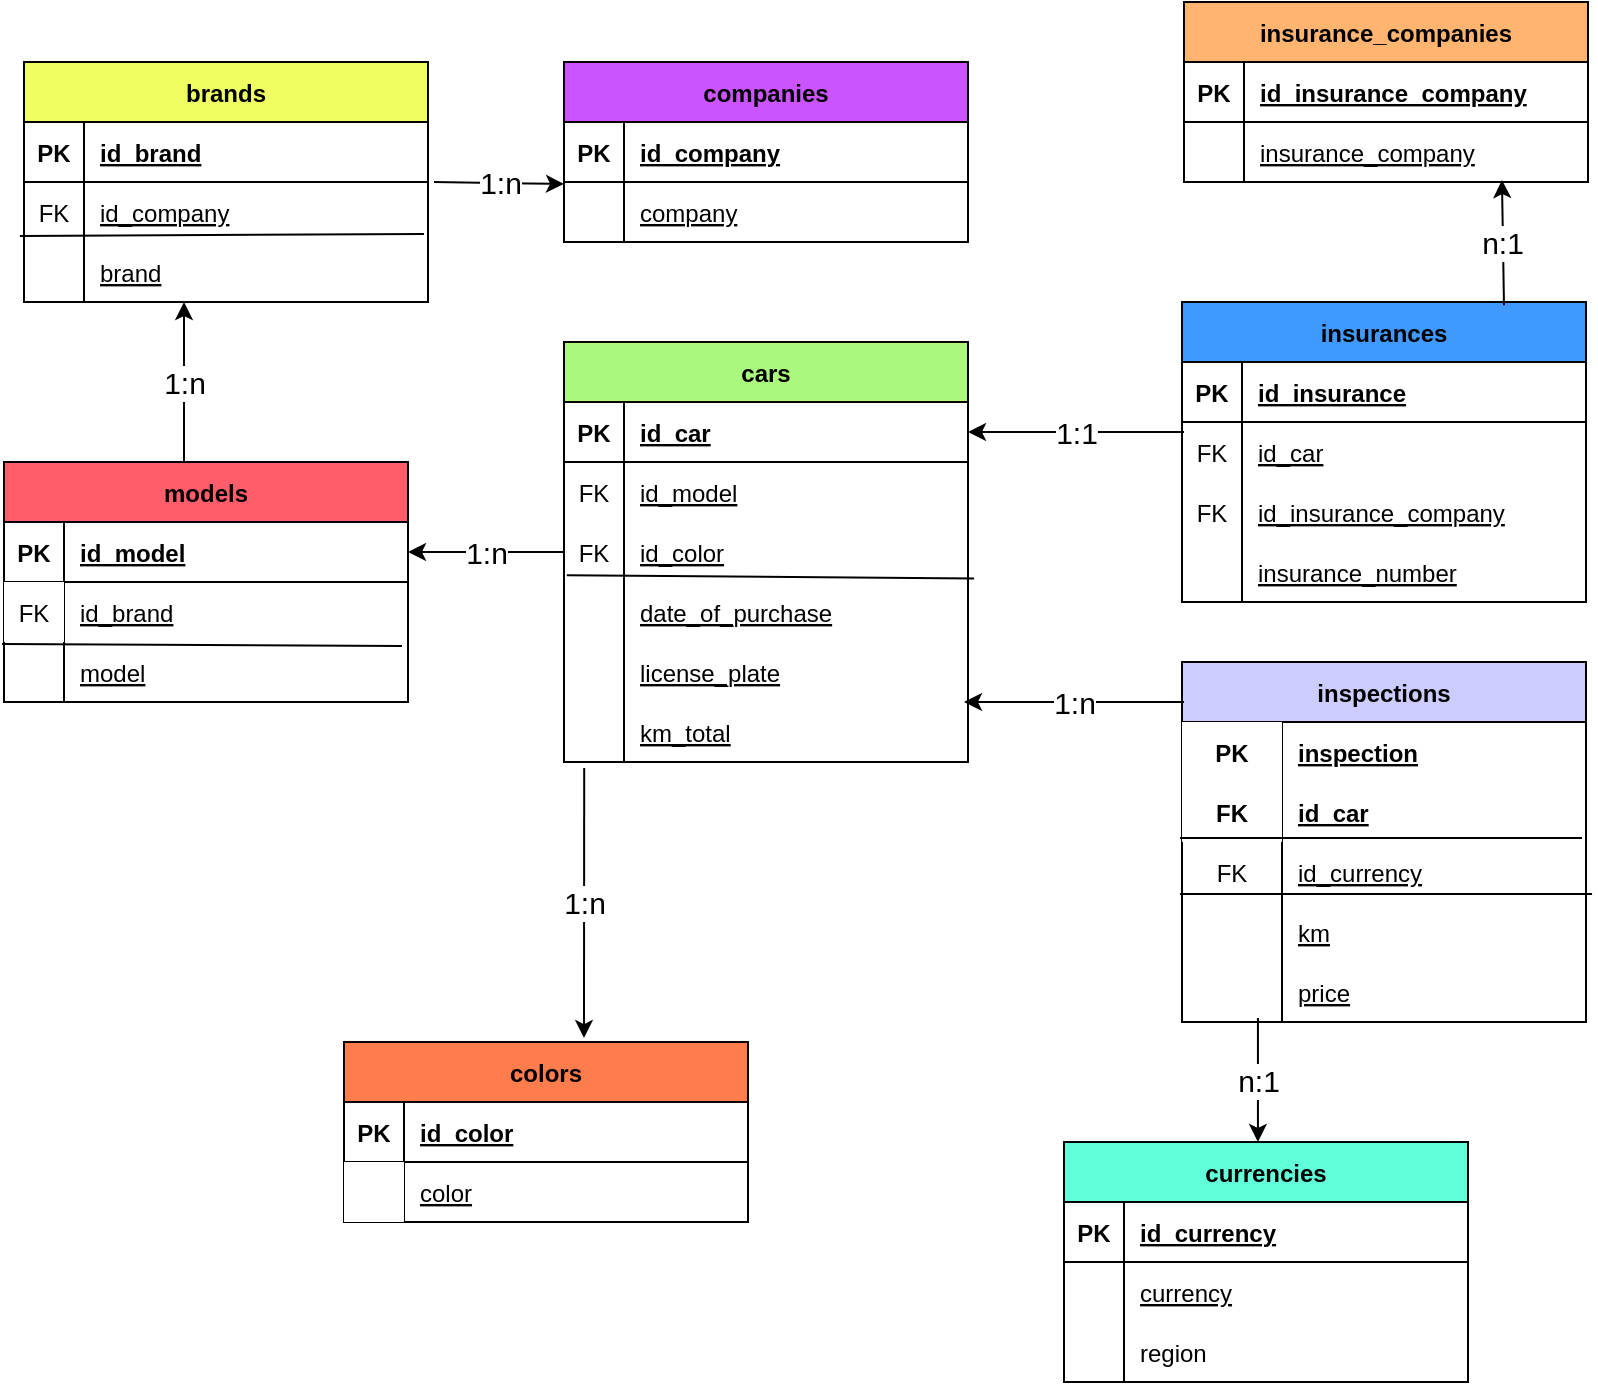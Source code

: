 <mxfile version="20.2.3" type="device"><diagram id="R2lEEEUBdFMjLlhIrx00" name="entidadees"><mxGraphModel dx="2128" dy="641" grid="1" gridSize="10" guides="1" tooltips="1" connect="1" arrows="1" fold="1" page="1" pageScale="1" pageWidth="850" pageHeight="1100" math="0" shadow="0" extFonts="Permanent Marker^https://fonts.googleapis.com/css?family=Permanent+Marker"><root><mxCell id="0"/><mxCell id="1" parent="0"/><mxCell id="FdI7xDD523VbRDe7O0Oz-1" value="cars" style="shape=table;startSize=30;container=1;collapsible=1;childLayout=tableLayout;fixedRows=1;rowLines=0;fontStyle=1;align=center;resizeLast=1;fillColor=#ABF87E;strokeColor=#000000;aspect=fixed;movable=1;resizable=1;rotatable=1;deletable=1;editable=1;connectable=1;" vertex="1" parent="1"><mxGeometry x="-530" y="220" width="202" height="210" as="geometry"/></mxCell><mxCell id="FdI7xDD523VbRDe7O0Oz-2" value="" style="shape=partialRectangle;collapsible=0;dropTarget=0;pointerEvents=0;fillColor=none;points=[[0,0.5],[1,0.5]];portConstraint=eastwest;top=0;left=0;right=0;bottom=1;" vertex="1" parent="FdI7xDD523VbRDe7O0Oz-1"><mxGeometry y="30" width="202" height="30" as="geometry"/></mxCell><mxCell id="FdI7xDD523VbRDe7O0Oz-3" value="PK" style="shape=partialRectangle;overflow=hidden;connectable=0;fillColor=none;top=0;left=0;bottom=0;right=0;fontStyle=1;" vertex="1" parent="FdI7xDD523VbRDe7O0Oz-2"><mxGeometry width="30" height="30" as="geometry"><mxRectangle width="30" height="30" as="alternateBounds"/></mxGeometry></mxCell><mxCell id="FdI7xDD523VbRDe7O0Oz-4" value="id_car" style="shape=partialRectangle;overflow=hidden;connectable=0;fillColor=none;top=0;left=0;bottom=0;right=0;align=left;spacingLeft=6;fontStyle=5;" vertex="1" parent="FdI7xDD523VbRDe7O0Oz-2"><mxGeometry x="30" width="172" height="30" as="geometry"><mxRectangle width="172" height="30" as="alternateBounds"/></mxGeometry></mxCell><mxCell id="FdI7xDD523VbRDe7O0Oz-5" value="" style="shape=partialRectangle;collapsible=0;dropTarget=0;pointerEvents=0;fillColor=none;points=[[0,0.5],[1,0.5]];portConstraint=eastwest;top=0;left=0;right=0;bottom=0;" vertex="1" parent="FdI7xDD523VbRDe7O0Oz-1"><mxGeometry y="60" width="202" height="30" as="geometry"/></mxCell><mxCell id="FdI7xDD523VbRDe7O0Oz-6" value="FK" style="shape=partialRectangle;overflow=hidden;connectable=0;fillColor=none;top=0;left=0;bottom=0;right=0;" vertex="1" parent="FdI7xDD523VbRDe7O0Oz-5"><mxGeometry width="30" height="30" as="geometry"><mxRectangle width="30" height="30" as="alternateBounds"/></mxGeometry></mxCell><mxCell id="FdI7xDD523VbRDe7O0Oz-7" value="id_model" style="shape=partialRectangle;overflow=hidden;connectable=0;fillColor=none;top=0;left=0;bottom=0;right=0;align=left;spacingLeft=6;fontStyle=4" vertex="1" parent="FdI7xDD523VbRDe7O0Oz-5"><mxGeometry x="30" width="172" height="30" as="geometry"><mxRectangle width="172" height="30" as="alternateBounds"/></mxGeometry></mxCell><mxCell id="FdI7xDD523VbRDe7O0Oz-8" value="" style="shape=partialRectangle;collapsible=0;dropTarget=0;pointerEvents=0;fillColor=none;points=[[0,0.5],[1,0.5]];portConstraint=eastwest;top=0;left=0;right=0;bottom=0;" vertex="1" parent="FdI7xDD523VbRDe7O0Oz-1"><mxGeometry y="90" width="202" height="30" as="geometry"/></mxCell><mxCell id="FdI7xDD523VbRDe7O0Oz-9" value="FK" style="shape=partialRectangle;overflow=hidden;connectable=0;fillColor=none;top=0;left=0;bottom=0;right=0;" vertex="1" parent="FdI7xDD523VbRDe7O0Oz-8"><mxGeometry width="30" height="30" as="geometry"><mxRectangle width="30" height="30" as="alternateBounds"/></mxGeometry></mxCell><mxCell id="FdI7xDD523VbRDe7O0Oz-10" value="id_color" style="shape=partialRectangle;overflow=hidden;connectable=0;fillColor=none;top=0;left=0;bottom=0;right=0;align=left;spacingLeft=6;fontStyle=4" vertex="1" parent="FdI7xDD523VbRDe7O0Oz-8"><mxGeometry x="30" width="172" height="30" as="geometry"><mxRectangle width="172" height="30" as="alternateBounds"/></mxGeometry></mxCell><mxCell id="FdI7xDD523VbRDe7O0Oz-11" value="" style="shape=partialRectangle;collapsible=0;dropTarget=0;pointerEvents=0;fillColor=none;points=[[0,0.5],[1,0.5]];portConstraint=eastwest;top=0;left=0;right=0;bottom=0;fontStyle=4" vertex="1" parent="FdI7xDD523VbRDe7O0Oz-1"><mxGeometry y="120" width="202" height="30" as="geometry"/></mxCell><mxCell id="FdI7xDD523VbRDe7O0Oz-12" value="" style="shape=partialRectangle;overflow=hidden;connectable=0;fillColor=none;top=0;left=0;bottom=0;right=0;" vertex="1" parent="FdI7xDD523VbRDe7O0Oz-11"><mxGeometry width="30" height="30" as="geometry"><mxRectangle width="30" height="30" as="alternateBounds"/></mxGeometry></mxCell><mxCell id="FdI7xDD523VbRDe7O0Oz-13" value="date_of_purchase" style="shape=partialRectangle;overflow=hidden;connectable=0;fillColor=none;top=0;left=0;bottom=0;right=0;align=left;spacingLeft=6;fontStyle=4" vertex="1" parent="FdI7xDD523VbRDe7O0Oz-11"><mxGeometry x="30" width="172" height="30" as="geometry"><mxRectangle width="172" height="30" as="alternateBounds"/></mxGeometry></mxCell><mxCell id="FdI7xDD523VbRDe7O0Oz-14" value="" style="shape=partialRectangle;collapsible=0;dropTarget=0;pointerEvents=0;fillColor=none;points=[[0,0.5],[1,0.5]];portConstraint=eastwest;top=0;left=0;right=0;bottom=0;" vertex="1" parent="FdI7xDD523VbRDe7O0Oz-1"><mxGeometry y="150" width="202" height="30" as="geometry"/></mxCell><mxCell id="FdI7xDD523VbRDe7O0Oz-15" value="" style="shape=partialRectangle;overflow=hidden;connectable=0;fillColor=none;top=0;left=0;bottom=0;right=0;" vertex="1" parent="FdI7xDD523VbRDe7O0Oz-14"><mxGeometry width="30" height="30" as="geometry"><mxRectangle width="30" height="30" as="alternateBounds"/></mxGeometry></mxCell><mxCell id="FdI7xDD523VbRDe7O0Oz-16" value="license_plate" style="shape=partialRectangle;overflow=hidden;connectable=0;fillColor=none;top=0;left=0;bottom=0;right=0;align=left;spacingLeft=6;fontStyle=4" vertex="1" parent="FdI7xDD523VbRDe7O0Oz-14"><mxGeometry x="30" width="172" height="30" as="geometry"><mxRectangle width="172" height="30" as="alternateBounds"/></mxGeometry></mxCell><mxCell id="FdI7xDD523VbRDe7O0Oz-17" value="" style="shape=partialRectangle;collapsible=0;dropTarget=0;pointerEvents=0;fillColor=none;points=[[0,0.5],[1,0.5]];portConstraint=eastwest;top=0;left=0;right=0;bottom=0;" vertex="1" parent="FdI7xDD523VbRDe7O0Oz-1"><mxGeometry y="180" width="202" height="30" as="geometry"/></mxCell><mxCell id="FdI7xDD523VbRDe7O0Oz-18" value="" style="shape=partialRectangle;overflow=hidden;connectable=0;fillColor=none;top=0;left=0;bottom=0;right=0;" vertex="1" parent="FdI7xDD523VbRDe7O0Oz-17"><mxGeometry width="30" height="30" as="geometry"><mxRectangle width="30" height="30" as="alternateBounds"/></mxGeometry></mxCell><mxCell id="FdI7xDD523VbRDe7O0Oz-19" value="km_total" style="shape=partialRectangle;overflow=hidden;connectable=0;fillColor=none;top=0;left=0;bottom=0;right=0;align=left;spacingLeft=6;fontStyle=4" vertex="1" parent="FdI7xDD523VbRDe7O0Oz-17"><mxGeometry x="30" width="172" height="30" as="geometry"><mxRectangle width="172" height="30" as="alternateBounds"/></mxGeometry></mxCell><mxCell id="FdI7xDD523VbRDe7O0Oz-20" value="" style="endArrow=none;html=1;rounded=0;exitX=0.007;exitY=-0.113;exitDx=0;exitDy=0;exitPerimeter=0;entryX=1.015;entryY=-0.06;entryDx=0;entryDy=0;entryPerimeter=0;" edge="1" parent="FdI7xDD523VbRDe7O0Oz-1" source="FdI7xDD523VbRDe7O0Oz-11" target="FdI7xDD523VbRDe7O0Oz-11"><mxGeometry width="50" height="50" relative="1" as="geometry"><mxPoint x="210" y="230" as="sourcePoint"/><mxPoint x="260" y="180" as="targetPoint"/></mxGeometry></mxCell><mxCell id="FdI7xDD523VbRDe7O0Oz-21" value="models" style="shape=table;startSize=30;container=1;collapsible=1;childLayout=tableLayout;fixedRows=1;rowLines=0;fontStyle=1;align=center;resizeLast=1;fillColor=#FF5C6C;strokeColor=#000000;aspect=fixed;movable=1;resizable=1;rotatable=1;deletable=1;editable=1;connectable=1;" vertex="1" parent="1"><mxGeometry x="-810" y="280" width="202" height="120" as="geometry"/></mxCell><mxCell id="FdI7xDD523VbRDe7O0Oz-22" value="" style="shape=partialRectangle;collapsible=0;dropTarget=0;pointerEvents=0;fillColor=none;points=[[0,0.5],[1,0.5]];portConstraint=eastwest;top=0;left=0;right=0;bottom=1;" vertex="1" parent="FdI7xDD523VbRDe7O0Oz-21"><mxGeometry y="30" width="202" height="30" as="geometry"/></mxCell><mxCell id="FdI7xDD523VbRDe7O0Oz-23" value="PK" style="shape=partialRectangle;overflow=hidden;connectable=0;fillColor=none;top=0;left=0;bottom=0;right=0;fontStyle=1;" vertex="1" parent="FdI7xDD523VbRDe7O0Oz-22"><mxGeometry width="30" height="30" as="geometry"><mxRectangle width="30" height="30" as="alternateBounds"/></mxGeometry></mxCell><mxCell id="FdI7xDD523VbRDe7O0Oz-24" value="id_model" style="shape=partialRectangle;overflow=hidden;connectable=0;fillColor=none;top=0;left=0;bottom=0;right=0;align=left;spacingLeft=6;fontStyle=5;" vertex="1" parent="FdI7xDD523VbRDe7O0Oz-22"><mxGeometry x="30" width="172" height="30" as="geometry"><mxRectangle width="172" height="30" as="alternateBounds"/></mxGeometry></mxCell><mxCell id="FdI7xDD523VbRDe7O0Oz-25" value="" style="shape=partialRectangle;collapsible=0;dropTarget=0;pointerEvents=0;fillColor=none;points=[[0,0.5],[1,0.5]];portConstraint=eastwest;top=0;left=0;right=0;bottom=0;" vertex="1" parent="FdI7xDD523VbRDe7O0Oz-21"><mxGeometry y="60" width="202" height="30" as="geometry"/></mxCell><mxCell id="FdI7xDD523VbRDe7O0Oz-26" value="FK" style="shape=partialRectangle;overflow=hidden;connectable=0;fillColor=#FFFFFF;top=0;left=0;bottom=0;right=0;" vertex="1" parent="FdI7xDD523VbRDe7O0Oz-25"><mxGeometry width="30" height="30" as="geometry"><mxRectangle width="30" height="30" as="alternateBounds"/></mxGeometry></mxCell><mxCell id="FdI7xDD523VbRDe7O0Oz-27" value="id_brand" style="shape=partialRectangle;overflow=hidden;connectable=0;fillColor=none;top=0;left=0;bottom=0;right=0;align=left;spacingLeft=6;fontStyle=4" vertex="1" parent="FdI7xDD523VbRDe7O0Oz-25"><mxGeometry x="30" width="172" height="30" as="geometry"><mxRectangle width="172" height="30" as="alternateBounds"/></mxGeometry></mxCell><mxCell id="FdI7xDD523VbRDe7O0Oz-28" value="" style="shape=partialRectangle;collapsible=0;dropTarget=0;pointerEvents=0;fillColor=none;points=[[0,0.5],[1,0.5]];portConstraint=eastwest;top=0;left=0;right=0;bottom=0;" vertex="1" parent="FdI7xDD523VbRDe7O0Oz-21"><mxGeometry y="90" width="202" height="30" as="geometry"/></mxCell><mxCell id="FdI7xDD523VbRDe7O0Oz-29" value="" style="shape=partialRectangle;overflow=hidden;connectable=0;fillColor=none;top=0;left=0;bottom=0;right=0;" vertex="1" parent="FdI7xDD523VbRDe7O0Oz-28"><mxGeometry width="30" height="30" as="geometry"><mxRectangle width="30" height="30" as="alternateBounds"/></mxGeometry></mxCell><mxCell id="FdI7xDD523VbRDe7O0Oz-30" value="model" style="shape=partialRectangle;overflow=hidden;connectable=0;fillColor=none;top=0;left=0;bottom=0;right=0;align=left;spacingLeft=6;fontStyle=4" vertex="1" parent="FdI7xDD523VbRDe7O0Oz-28"><mxGeometry x="30" width="172" height="30" as="geometry"><mxRectangle width="172" height="30" as="alternateBounds"/></mxGeometry></mxCell><mxCell id="FdI7xDD523VbRDe7O0Oz-31" value="" style="endArrow=none;html=1;rounded=0;fontSize=15;exitX=-0.005;exitY=0.033;exitDx=0;exitDy=0;exitPerimeter=0;entryX=0.985;entryY=1.067;entryDx=0;entryDy=0;entryPerimeter=0;" edge="1" parent="FdI7xDD523VbRDe7O0Oz-21" source="FdI7xDD523VbRDe7O0Oz-28" target="FdI7xDD523VbRDe7O0Oz-25"><mxGeometry width="50" height="50" relative="1" as="geometry"><mxPoint x="250" y="60" as="sourcePoint"/><mxPoint x="300" y="10" as="targetPoint"/></mxGeometry></mxCell><mxCell id="FdI7xDD523VbRDe7O0Oz-32" value="insurances" style="shape=table;startSize=30;container=1;collapsible=1;childLayout=tableLayout;fixedRows=1;rowLines=0;fontStyle=1;align=center;resizeLast=1;fillColor=#4099FF;strokeColor=#000000;aspect=fixed;movable=1;resizable=1;rotatable=1;deletable=1;editable=1;connectable=1;" vertex="1" parent="1"><mxGeometry x="-221" y="200" width="202" height="150" as="geometry"/></mxCell><mxCell id="FdI7xDD523VbRDe7O0Oz-33" value="" style="shape=partialRectangle;collapsible=0;dropTarget=0;pointerEvents=0;fillColor=none;points=[[0,0.5],[1,0.5]];portConstraint=eastwest;top=0;left=0;right=0;bottom=1;" vertex="1" parent="FdI7xDD523VbRDe7O0Oz-32"><mxGeometry y="30" width="202" height="30" as="geometry"/></mxCell><mxCell id="FdI7xDD523VbRDe7O0Oz-34" value="PK" style="shape=partialRectangle;overflow=hidden;connectable=0;fillColor=none;top=0;left=0;bottom=0;right=0;fontStyle=1;" vertex="1" parent="FdI7xDD523VbRDe7O0Oz-33"><mxGeometry width="30" height="30" as="geometry"><mxRectangle width="30" height="30" as="alternateBounds"/></mxGeometry></mxCell><mxCell id="FdI7xDD523VbRDe7O0Oz-35" value="id_insurance" style="shape=partialRectangle;overflow=hidden;connectable=0;fillColor=none;top=0;left=0;bottom=0;right=0;align=left;spacingLeft=6;fontStyle=5;" vertex="1" parent="FdI7xDD523VbRDe7O0Oz-33"><mxGeometry x="30" width="172" height="30" as="geometry"><mxRectangle width="172" height="30" as="alternateBounds"/></mxGeometry></mxCell><mxCell id="FdI7xDD523VbRDe7O0Oz-36" style="shape=partialRectangle;collapsible=0;dropTarget=0;pointerEvents=0;fillColor=none;points=[[0,0.5],[1,0.5]];portConstraint=eastwest;top=0;left=0;right=0;bottom=0;" vertex="1" parent="FdI7xDD523VbRDe7O0Oz-32"><mxGeometry y="60" width="202" height="30" as="geometry"/></mxCell><mxCell id="FdI7xDD523VbRDe7O0Oz-37" value="FK" style="shape=partialRectangle;overflow=hidden;connectable=0;fillColor=none;top=0;left=0;bottom=0;right=0;" vertex="1" parent="FdI7xDD523VbRDe7O0Oz-36"><mxGeometry width="30" height="30" as="geometry"><mxRectangle width="30" height="30" as="alternateBounds"/></mxGeometry></mxCell><mxCell id="FdI7xDD523VbRDe7O0Oz-38" value="id_car" style="shape=partialRectangle;overflow=hidden;connectable=0;fillColor=none;top=0;left=0;bottom=0;right=0;align=left;spacingLeft=6;fontStyle=4" vertex="1" parent="FdI7xDD523VbRDe7O0Oz-36"><mxGeometry x="30" width="172" height="30" as="geometry"><mxRectangle width="172" height="30" as="alternateBounds"/></mxGeometry></mxCell><mxCell id="FdI7xDD523VbRDe7O0Oz-39" value="" style="shape=partialRectangle;collapsible=0;dropTarget=0;pointerEvents=0;fillColor=none;points=[[0,0.5],[1,0.5]];portConstraint=eastwest;top=0;left=0;right=0;bottom=0;" vertex="1" parent="FdI7xDD523VbRDe7O0Oz-32"><mxGeometry y="90" width="202" height="30" as="geometry"/></mxCell><mxCell id="FdI7xDD523VbRDe7O0Oz-40" value="FK" style="shape=partialRectangle;overflow=hidden;connectable=0;fillColor=none;top=0;left=0;bottom=0;right=0;" vertex="1" parent="FdI7xDD523VbRDe7O0Oz-39"><mxGeometry width="30" height="30" as="geometry"><mxRectangle width="30" height="30" as="alternateBounds"/></mxGeometry></mxCell><mxCell id="FdI7xDD523VbRDe7O0Oz-41" value="id_insurance_company" style="shape=partialRectangle;overflow=hidden;connectable=0;fillColor=none;top=0;left=0;bottom=0;right=0;align=left;spacingLeft=6;fontStyle=4" vertex="1" parent="FdI7xDD523VbRDe7O0Oz-39"><mxGeometry x="30" width="172" height="30" as="geometry"><mxRectangle width="172" height="30" as="alternateBounds"/></mxGeometry></mxCell><mxCell id="FdI7xDD523VbRDe7O0Oz-42" style="shape=partialRectangle;collapsible=0;dropTarget=0;pointerEvents=0;fillColor=none;points=[[0,0.5],[1,0.5]];portConstraint=eastwest;top=0;left=0;right=0;bottom=0;" vertex="1" parent="FdI7xDD523VbRDe7O0Oz-32"><mxGeometry y="120" width="202" height="30" as="geometry"/></mxCell><mxCell id="FdI7xDD523VbRDe7O0Oz-43" style="shape=partialRectangle;overflow=hidden;connectable=0;fillColor=none;top=0;left=0;bottom=0;right=0;" vertex="1" parent="FdI7xDD523VbRDe7O0Oz-42"><mxGeometry width="30" height="30" as="geometry"><mxRectangle width="30" height="30" as="alternateBounds"/></mxGeometry></mxCell><mxCell id="FdI7xDD523VbRDe7O0Oz-44" value="insurance_number" style="shape=partialRectangle;overflow=hidden;connectable=0;fillColor=none;top=0;left=0;bottom=0;right=0;align=left;spacingLeft=6;fontStyle=4" vertex="1" parent="FdI7xDD523VbRDe7O0Oz-42"><mxGeometry x="30" width="172" height="30" as="geometry"><mxRectangle width="172" height="30" as="alternateBounds"/></mxGeometry></mxCell><mxCell id="FdI7xDD523VbRDe7O0Oz-45" value="1:n" style="endArrow=classic;html=1;rounded=0;entryX=1;entryY=0.5;entryDx=0;entryDy=0;exitX=0;exitY=0.5;exitDx=0;exitDy=0;fontSize=15;" edge="1" parent="1" source="FdI7xDD523VbRDe7O0Oz-8" target="FdI7xDD523VbRDe7O0Oz-22"><mxGeometry width="50" height="50" relative="1" as="geometry"><mxPoint x="-500" y="161" as="sourcePoint"/><mxPoint x="-370" y="210" as="targetPoint"/></mxGeometry></mxCell><mxCell id="FdI7xDD523VbRDe7O0Oz-46" value="inspections" style="shape=table;startSize=30;container=1;collapsible=1;childLayout=tableLayout;fixedRows=1;rowLines=0;fontStyle=1;align=center;resizeLast=1;fillColor=#CCCCFF;strokeColor=#000000;aspect=fixed;movable=1;resizable=1;rotatable=1;deletable=1;editable=1;connectable=1;" vertex="1" parent="1"><mxGeometry x="-221" y="380" width="202" height="180" as="geometry"/></mxCell><mxCell id="FdI7xDD523VbRDe7O0Oz-47" style="shape=partialRectangle;collapsible=0;dropTarget=0;pointerEvents=0;fillColor=none;points=[[0,0.5],[1,0.5]];portConstraint=eastwest;top=0;left=0;right=0;bottom=0;" vertex="1" parent="FdI7xDD523VbRDe7O0Oz-46"><mxGeometry y="30" width="202" height="30" as="geometry"/></mxCell><mxCell id="FdI7xDD523VbRDe7O0Oz-48" value="PK" style="shape=partialRectangle;overflow=hidden;connectable=0;fillColor=#FFFFFF;top=0;left=0;bottom=0;right=0;fontStyle=1" vertex="1" parent="FdI7xDD523VbRDe7O0Oz-47"><mxGeometry width="50" height="30" as="geometry"><mxRectangle width="50" height="30" as="alternateBounds"/></mxGeometry></mxCell><mxCell id="FdI7xDD523VbRDe7O0Oz-49" value="inspection" style="shape=partialRectangle;overflow=hidden;connectable=0;fillColor=none;top=0;left=0;bottom=0;right=0;align=left;spacingLeft=6;fontStyle=5" vertex="1" parent="FdI7xDD523VbRDe7O0Oz-47"><mxGeometry x="50" width="152" height="30" as="geometry"><mxRectangle width="152" height="30" as="alternateBounds"/></mxGeometry></mxCell><mxCell id="FdI7xDD523VbRDe7O0Oz-50" value="" style="shape=partialRectangle;collapsible=0;dropTarget=0;pointerEvents=0;fillColor=none;points=[[0,0.5],[1,0.5]];portConstraint=eastwest;top=0;left=0;right=0;bottom=0;" vertex="1" parent="FdI7xDD523VbRDe7O0Oz-46"><mxGeometry y="60" width="202" height="30" as="geometry"/></mxCell><mxCell id="FdI7xDD523VbRDe7O0Oz-51" value="FK" style="shape=partialRectangle;overflow=hidden;connectable=0;fillColor=#FFFFFF;top=0;left=0;bottom=0;right=0;fontStyle=1" vertex="1" parent="FdI7xDD523VbRDe7O0Oz-50"><mxGeometry width="50" height="30" as="geometry"><mxRectangle width="50" height="30" as="alternateBounds"/></mxGeometry></mxCell><mxCell id="FdI7xDD523VbRDe7O0Oz-52" value="id_car" style="shape=partialRectangle;overflow=hidden;connectable=0;fillColor=none;top=0;left=0;bottom=0;right=0;align=left;spacingLeft=6;fontStyle=5" vertex="1" parent="FdI7xDD523VbRDe7O0Oz-50"><mxGeometry x="50" width="152" height="30" as="geometry"><mxRectangle width="152" height="30" as="alternateBounds"/></mxGeometry></mxCell><mxCell id="FdI7xDD523VbRDe7O0Oz-53" style="shape=partialRectangle;collapsible=0;dropTarget=0;pointerEvents=0;fillColor=none;points=[[0,0.5],[1,0.5]];portConstraint=eastwest;top=0;left=0;right=0;bottom=0;fontStyle=4" vertex="1" parent="FdI7xDD523VbRDe7O0Oz-46"><mxGeometry y="90" width="202" height="30" as="geometry"/></mxCell><mxCell id="FdI7xDD523VbRDe7O0Oz-54" value="FK" style="shape=partialRectangle;overflow=hidden;connectable=0;fillColor=none;top=0;left=0;bottom=0;right=0;" vertex="1" parent="FdI7xDD523VbRDe7O0Oz-53"><mxGeometry width="50" height="30" as="geometry"><mxRectangle width="50" height="30" as="alternateBounds"/></mxGeometry></mxCell><mxCell id="FdI7xDD523VbRDe7O0Oz-55" value="id_currency" style="shape=partialRectangle;overflow=hidden;connectable=0;fillColor=none;top=0;left=0;bottom=0;right=0;align=left;spacingLeft=6;fontStyle=4" vertex="1" parent="FdI7xDD523VbRDe7O0Oz-53"><mxGeometry x="50" width="152" height="30" as="geometry"><mxRectangle width="152" height="30" as="alternateBounds"/></mxGeometry></mxCell><mxCell id="FdI7xDD523VbRDe7O0Oz-56" value="" style="shape=partialRectangle;collapsible=0;dropTarget=0;pointerEvents=0;fillColor=none;points=[[0,0.5],[1,0.5]];portConstraint=eastwest;top=0;left=0;right=0;bottom=0;" vertex="1" parent="FdI7xDD523VbRDe7O0Oz-46"><mxGeometry y="120" width="202" height="30" as="geometry"/></mxCell><mxCell id="FdI7xDD523VbRDe7O0Oz-57" value="" style="shape=partialRectangle;overflow=hidden;connectable=0;fillColor=none;top=0;left=0;bottom=0;right=0;" vertex="1" parent="FdI7xDD523VbRDe7O0Oz-56"><mxGeometry width="50" height="30" as="geometry"><mxRectangle width="50" height="30" as="alternateBounds"/></mxGeometry></mxCell><mxCell id="FdI7xDD523VbRDe7O0Oz-58" value="km" style="shape=partialRectangle;overflow=hidden;connectable=0;fillColor=none;top=0;left=0;bottom=0;right=0;align=left;spacingLeft=6;fontStyle=4" vertex="1" parent="FdI7xDD523VbRDe7O0Oz-56"><mxGeometry x="50" width="152" height="30" as="geometry"><mxRectangle width="152" height="30" as="alternateBounds"/></mxGeometry></mxCell><mxCell id="FdI7xDD523VbRDe7O0Oz-59" value="" style="shape=partialRectangle;collapsible=0;dropTarget=0;pointerEvents=0;fillColor=none;points=[[0,0.5],[1,0.5]];portConstraint=eastwest;top=0;left=0;right=0;bottom=0;fontStyle=4" vertex="1" parent="FdI7xDD523VbRDe7O0Oz-46"><mxGeometry y="150" width="202" height="30" as="geometry"/></mxCell><mxCell id="FdI7xDD523VbRDe7O0Oz-60" value="" style="shape=partialRectangle;overflow=hidden;connectable=0;fillColor=none;top=0;left=0;bottom=0;right=0;" vertex="1" parent="FdI7xDD523VbRDe7O0Oz-59"><mxGeometry width="50" height="30" as="geometry"><mxRectangle width="50" height="30" as="alternateBounds"/></mxGeometry></mxCell><mxCell id="FdI7xDD523VbRDe7O0Oz-61" value="price" style="shape=partialRectangle;overflow=hidden;connectable=0;fillColor=none;top=0;left=0;bottom=0;right=0;align=left;spacingLeft=6;fontStyle=4" vertex="1" parent="FdI7xDD523VbRDe7O0Oz-59"><mxGeometry x="50" width="152" height="30" as="geometry"><mxRectangle width="152" height="30" as="alternateBounds"/></mxGeometry></mxCell><mxCell id="FdI7xDD523VbRDe7O0Oz-62" value="" style="endArrow=none;html=1;rounded=0;exitX=-0.005;exitY=-0.133;exitDx=0;exitDy=0;exitPerimeter=0;entryX=1.015;entryY=-0.133;entryDx=0;entryDy=0;entryPerimeter=0;" edge="1" parent="FdI7xDD523VbRDe7O0Oz-46"><mxGeometry width="50" height="50" relative="1" as="geometry"><mxPoint x="-1.01" y="116.01" as="sourcePoint"/><mxPoint x="205.03" y="116.01" as="targetPoint"/><Array as="points"/></mxGeometry></mxCell><mxCell id="FdI7xDD523VbRDe7O0Oz-63" value="" style="endArrow=none;html=1;rounded=0;exitX=-0.005;exitY=-0.067;exitDx=0;exitDy=0;exitPerimeter=0;" edge="1" parent="FdI7xDD523VbRDe7O0Oz-46" source="FdI7xDD523VbRDe7O0Oz-53"><mxGeometry width="50" height="50" relative="1" as="geometry"><mxPoint x="-30" y="125" as="sourcePoint"/><mxPoint x="200" y="88" as="targetPoint"/></mxGeometry></mxCell><mxCell id="FdI7xDD523VbRDe7O0Oz-64" value="n:1" style="endArrow=classic;html=1;rounded=0;fontSize=15;exitX=0.188;exitY=0.933;exitDx=0;exitDy=0;exitPerimeter=0;entryX=0.48;entryY=0;entryDx=0;entryDy=0;entryPerimeter=0;" edge="1" parent="1" source="FdI7xDD523VbRDe7O0Oz-59" target="FdI7xDD523VbRDe7O0Oz-65"><mxGeometry width="50" height="50" relative="1" as="geometry"><mxPoint x="-300" y="470" as="sourcePoint"/><mxPoint x="-183" y="610" as="targetPoint"/></mxGeometry></mxCell><mxCell id="FdI7xDD523VbRDe7O0Oz-65" value="currencies" style="shape=table;startSize=30;container=1;collapsible=1;childLayout=tableLayout;fixedRows=1;rowLines=0;fontStyle=1;align=center;resizeLast=1;fillColor=#61FFDA;strokeColor=#000000;aspect=fixed;movable=1;resizable=1;rotatable=1;deletable=1;editable=1;connectable=1;" vertex="1" parent="1"><mxGeometry x="-280" y="620" width="202" height="120" as="geometry"/></mxCell><mxCell id="FdI7xDD523VbRDe7O0Oz-66" value="" style="shape=partialRectangle;collapsible=0;dropTarget=0;pointerEvents=0;fillColor=none;points=[[0,0.5],[1,0.5]];portConstraint=eastwest;top=0;left=0;right=0;bottom=1;" vertex="1" parent="FdI7xDD523VbRDe7O0Oz-65"><mxGeometry y="30" width="202" height="30" as="geometry"/></mxCell><mxCell id="FdI7xDD523VbRDe7O0Oz-67" value="PK" style="shape=partialRectangle;overflow=hidden;connectable=0;fillColor=none;top=0;left=0;bottom=0;right=0;fontStyle=1;" vertex="1" parent="FdI7xDD523VbRDe7O0Oz-66"><mxGeometry width="30" height="30" as="geometry"><mxRectangle width="30" height="30" as="alternateBounds"/></mxGeometry></mxCell><mxCell id="FdI7xDD523VbRDe7O0Oz-68" value="id_currency" style="shape=partialRectangle;overflow=hidden;connectable=0;fillColor=none;top=0;left=0;bottom=0;right=0;align=left;spacingLeft=6;fontStyle=5;" vertex="1" parent="FdI7xDD523VbRDe7O0Oz-66"><mxGeometry x="30" width="172" height="30" as="geometry"><mxRectangle width="172" height="30" as="alternateBounds"/></mxGeometry></mxCell><mxCell id="FdI7xDD523VbRDe7O0Oz-69" style="shape=partialRectangle;collapsible=0;dropTarget=0;pointerEvents=0;fillColor=none;points=[[0,0.5],[1,0.5]];portConstraint=eastwest;top=0;left=0;right=0;bottom=0;" vertex="1" parent="FdI7xDD523VbRDe7O0Oz-65"><mxGeometry y="60" width="202" height="30" as="geometry"/></mxCell><mxCell id="FdI7xDD523VbRDe7O0Oz-70" style="shape=partialRectangle;overflow=hidden;connectable=0;fillColor=none;top=0;left=0;bottom=0;right=0;" vertex="1" parent="FdI7xDD523VbRDe7O0Oz-69"><mxGeometry width="30" height="30" as="geometry"><mxRectangle width="30" height="30" as="alternateBounds"/></mxGeometry></mxCell><mxCell id="FdI7xDD523VbRDe7O0Oz-71" value="currency" style="shape=partialRectangle;overflow=hidden;connectable=0;fillColor=none;top=0;left=0;bottom=0;right=0;align=left;spacingLeft=6;fontStyle=4" vertex="1" parent="FdI7xDD523VbRDe7O0Oz-69"><mxGeometry x="30" width="172" height="30" as="geometry"><mxRectangle width="172" height="30" as="alternateBounds"/></mxGeometry></mxCell><mxCell id="FdI7xDD523VbRDe7O0Oz-72" value="" style="shape=partialRectangle;collapsible=0;dropTarget=0;pointerEvents=0;fillColor=none;points=[[0,0.5],[1,0.5]];portConstraint=eastwest;top=0;left=0;right=0;bottom=0;" vertex="1" parent="FdI7xDD523VbRDe7O0Oz-65"><mxGeometry y="90" width="202" height="30" as="geometry"/></mxCell><mxCell id="FdI7xDD523VbRDe7O0Oz-73" value="" style="shape=partialRectangle;overflow=hidden;connectable=0;fillColor=none;top=0;left=0;bottom=0;right=0;" vertex="1" parent="FdI7xDD523VbRDe7O0Oz-72"><mxGeometry width="30" height="30" as="geometry"><mxRectangle width="30" height="30" as="alternateBounds"/></mxGeometry></mxCell><mxCell id="FdI7xDD523VbRDe7O0Oz-74" value="region" style="shape=partialRectangle;overflow=hidden;connectable=0;fillColor=none;top=0;left=0;bottom=0;right=0;align=left;spacingLeft=6;fontStyle=0" vertex="1" parent="FdI7xDD523VbRDe7O0Oz-72"><mxGeometry x="30" width="172" height="30" as="geometry"><mxRectangle width="172" height="30" as="alternateBounds"/></mxGeometry></mxCell><mxCell id="FdI7xDD523VbRDe7O0Oz-75" value="1:n" style="endArrow=classic;html=1;rounded=0;fontSize=15;" edge="1" parent="1"><mxGeometry width="50" height="50" relative="1" as="geometry"><mxPoint x="-220" y="400" as="sourcePoint"/><mxPoint x="-330" y="400" as="targetPoint"/></mxGeometry></mxCell><mxCell id="FdI7xDD523VbRDe7O0Oz-76" value="colors" style="shape=table;startSize=30;container=1;collapsible=1;childLayout=tableLayout;fixedRows=1;rowLines=0;fontStyle=1;align=center;resizeLast=1;fillColor=#FF7C4D;strokeColor=#000000;aspect=fixed;movable=1;resizable=1;rotatable=1;deletable=1;editable=1;connectable=1;" vertex="1" parent="1"><mxGeometry x="-640" y="570" width="202" height="90" as="geometry"/></mxCell><mxCell id="FdI7xDD523VbRDe7O0Oz-77" value="" style="shape=partialRectangle;collapsible=0;dropTarget=0;pointerEvents=0;fillColor=none;points=[[0,0.5],[1,0.5]];portConstraint=eastwest;top=0;left=0;right=0;bottom=1;" vertex="1" parent="FdI7xDD523VbRDe7O0Oz-76"><mxGeometry y="30" width="202" height="30" as="geometry"/></mxCell><mxCell id="FdI7xDD523VbRDe7O0Oz-78" value="PK" style="shape=partialRectangle;overflow=hidden;connectable=0;fillColor=none;top=0;left=0;bottom=0;right=0;fontStyle=1;" vertex="1" parent="FdI7xDD523VbRDe7O0Oz-77"><mxGeometry width="30" height="30" as="geometry"><mxRectangle width="30" height="30" as="alternateBounds"/></mxGeometry></mxCell><mxCell id="FdI7xDD523VbRDe7O0Oz-79" value="id_color" style="shape=partialRectangle;overflow=hidden;connectable=0;fillColor=none;top=0;left=0;bottom=0;right=0;align=left;spacingLeft=6;fontStyle=5;" vertex="1" parent="FdI7xDD523VbRDe7O0Oz-77"><mxGeometry x="30" width="172" height="30" as="geometry"><mxRectangle width="172" height="30" as="alternateBounds"/></mxGeometry></mxCell><mxCell id="FdI7xDD523VbRDe7O0Oz-80" value="" style="shape=partialRectangle;collapsible=0;dropTarget=0;pointerEvents=0;fillColor=none;points=[[0,0.5],[1,0.5]];portConstraint=eastwest;top=0;left=0;right=0;bottom=0;" vertex="1" parent="FdI7xDD523VbRDe7O0Oz-76"><mxGeometry y="60" width="202" height="30" as="geometry"/></mxCell><mxCell id="FdI7xDD523VbRDe7O0Oz-81" value="" style="shape=partialRectangle;overflow=hidden;connectable=0;fillColor=#FFFFFF;top=0;left=0;bottom=0;right=0;" vertex="1" parent="FdI7xDD523VbRDe7O0Oz-80"><mxGeometry width="30" height="30" as="geometry"><mxRectangle width="30" height="30" as="alternateBounds"/></mxGeometry></mxCell><mxCell id="FdI7xDD523VbRDe7O0Oz-82" value="color" style="shape=partialRectangle;overflow=hidden;connectable=0;fillColor=none;top=0;left=0;bottom=0;right=0;align=left;spacingLeft=6;fontStyle=4" vertex="1" parent="FdI7xDD523VbRDe7O0Oz-80"><mxGeometry x="30" width="172" height="30" as="geometry"><mxRectangle width="172" height="30" as="alternateBounds"/></mxGeometry></mxCell><mxCell id="FdI7xDD523VbRDe7O0Oz-83" value="1:n" style="endArrow=classic;html=1;rounded=0;fontSize=15;entryX=0.594;entryY=-0.022;entryDx=0;entryDy=0;entryPerimeter=0;exitX=0.05;exitY=1.1;exitDx=0;exitDy=0;exitPerimeter=0;" edge="1" parent="1" source="FdI7xDD523VbRDe7O0Oz-17" target="FdI7xDD523VbRDe7O0Oz-76"><mxGeometry width="50" height="50" relative="1" as="geometry"><mxPoint x="-530" y="390" as="sourcePoint"/><mxPoint x="-650" y="490" as="targetPoint"/><Array as="points"/></mxGeometry></mxCell><mxCell id="FdI7xDD523VbRDe7O0Oz-84" value="insurance_companies" style="shape=table;startSize=30;container=1;collapsible=1;childLayout=tableLayout;fixedRows=1;rowLines=0;fontStyle=1;align=center;resizeLast=1;fillColor=#FFB570;strokeColor=#000000;aspect=fixed;movable=1;resizable=1;rotatable=1;deletable=1;editable=1;connectable=1;" vertex="1" parent="1"><mxGeometry x="-220" y="50" width="202" height="90" as="geometry"/></mxCell><mxCell id="FdI7xDD523VbRDe7O0Oz-85" value="" style="shape=partialRectangle;collapsible=0;dropTarget=0;pointerEvents=0;fillColor=none;points=[[0,0.5],[1,0.5]];portConstraint=eastwest;top=0;left=0;right=0;bottom=1;" vertex="1" parent="FdI7xDD523VbRDe7O0Oz-84"><mxGeometry y="30" width="202" height="30" as="geometry"/></mxCell><mxCell id="FdI7xDD523VbRDe7O0Oz-86" value="PK" style="shape=partialRectangle;overflow=hidden;connectable=0;fillColor=none;top=0;left=0;bottom=0;right=0;fontStyle=1;" vertex="1" parent="FdI7xDD523VbRDe7O0Oz-85"><mxGeometry width="30" height="30" as="geometry"><mxRectangle width="30" height="30" as="alternateBounds"/></mxGeometry></mxCell><mxCell id="FdI7xDD523VbRDe7O0Oz-87" value="id_insurance_company" style="shape=partialRectangle;overflow=hidden;connectable=0;fillColor=none;top=0;left=0;bottom=0;right=0;align=left;spacingLeft=6;fontStyle=5;" vertex="1" parent="FdI7xDD523VbRDe7O0Oz-85"><mxGeometry x="30" width="172" height="30" as="geometry"><mxRectangle width="172" height="30" as="alternateBounds"/></mxGeometry></mxCell><mxCell id="FdI7xDD523VbRDe7O0Oz-88" style="shape=partialRectangle;collapsible=0;dropTarget=0;pointerEvents=0;fillColor=none;points=[[0,0.5],[1,0.5]];portConstraint=eastwest;top=0;left=0;right=0;bottom=0;" vertex="1" parent="FdI7xDD523VbRDe7O0Oz-84"><mxGeometry y="60" width="202" height="30" as="geometry"/></mxCell><mxCell id="FdI7xDD523VbRDe7O0Oz-89" style="shape=partialRectangle;overflow=hidden;connectable=0;fillColor=none;top=0;left=0;bottom=0;right=0;" vertex="1" parent="FdI7xDD523VbRDe7O0Oz-88"><mxGeometry width="30" height="30" as="geometry"><mxRectangle width="30" height="30" as="alternateBounds"/></mxGeometry></mxCell><mxCell id="FdI7xDD523VbRDe7O0Oz-90" value="insurance_company" style="shape=partialRectangle;overflow=hidden;connectable=0;fillColor=none;top=0;left=0;bottom=0;right=0;align=left;spacingLeft=6;fontStyle=4" vertex="1" parent="FdI7xDD523VbRDe7O0Oz-88"><mxGeometry x="30" width="172" height="30" as="geometry"><mxRectangle width="172" height="30" as="alternateBounds"/></mxGeometry></mxCell><mxCell id="FdI7xDD523VbRDe7O0Oz-91" value="n:1" style="endArrow=classic;html=1;rounded=0;fontSize=15;entryX=0.787;entryY=0.967;entryDx=0;entryDy=0;entryPerimeter=0;exitX=0.797;exitY=0.011;exitDx=0;exitDy=0;exitPerimeter=0;" edge="1" parent="1" source="FdI7xDD523VbRDe7O0Oz-32" target="FdI7xDD523VbRDe7O0Oz-88"><mxGeometry width="50" height="50" relative="1" as="geometry"><mxPoint x="-141" y="220" as="sourcePoint"/><mxPoint x="-510" y="190" as="targetPoint"/></mxGeometry></mxCell><mxCell id="FdI7xDD523VbRDe7O0Oz-92" value="brands" style="shape=table;startSize=30;container=1;collapsible=1;childLayout=tableLayout;fixedRows=1;rowLines=0;fontStyle=1;align=center;resizeLast=1;fillColor=#EFFF61;strokeColor=#000000;aspect=fixed;movable=1;resizable=1;rotatable=1;deletable=1;editable=1;connectable=1;" vertex="1" parent="1"><mxGeometry x="-800" y="80" width="202" height="120" as="geometry"/></mxCell><mxCell id="FdI7xDD523VbRDe7O0Oz-93" value="" style="shape=partialRectangle;collapsible=0;dropTarget=0;pointerEvents=0;fillColor=none;points=[[0,0.5],[1,0.5]];portConstraint=eastwest;top=0;left=0;right=0;bottom=1;" vertex="1" parent="FdI7xDD523VbRDe7O0Oz-92"><mxGeometry y="30" width="202" height="30" as="geometry"/></mxCell><mxCell id="FdI7xDD523VbRDe7O0Oz-94" value="PK" style="shape=partialRectangle;overflow=hidden;connectable=0;fillColor=none;top=0;left=0;bottom=0;right=0;fontStyle=1;" vertex="1" parent="FdI7xDD523VbRDe7O0Oz-93"><mxGeometry width="30" height="30" as="geometry"><mxRectangle width="30" height="30" as="alternateBounds"/></mxGeometry></mxCell><mxCell id="FdI7xDD523VbRDe7O0Oz-95" value="id_brand" style="shape=partialRectangle;overflow=hidden;connectable=0;fillColor=none;top=0;left=0;bottom=0;right=0;align=left;spacingLeft=6;fontStyle=5;" vertex="1" parent="FdI7xDD523VbRDe7O0Oz-93"><mxGeometry x="30" width="172" height="30" as="geometry"><mxRectangle width="172" height="30" as="alternateBounds"/></mxGeometry></mxCell><mxCell id="FdI7xDD523VbRDe7O0Oz-96" style="shape=partialRectangle;collapsible=0;dropTarget=0;pointerEvents=0;fillColor=none;points=[[0,0.5],[1,0.5]];portConstraint=eastwest;top=0;left=0;right=0;bottom=0;" vertex="1" parent="FdI7xDD523VbRDe7O0Oz-92"><mxGeometry y="60" width="202" height="30" as="geometry"/></mxCell><mxCell id="FdI7xDD523VbRDe7O0Oz-97" value="FK" style="shape=partialRectangle;overflow=hidden;connectable=0;fillColor=none;top=0;left=0;bottom=0;right=0;" vertex="1" parent="FdI7xDD523VbRDe7O0Oz-96"><mxGeometry width="30" height="30" as="geometry"><mxRectangle width="30" height="30" as="alternateBounds"/></mxGeometry></mxCell><mxCell id="FdI7xDD523VbRDe7O0Oz-98" value="id_company" style="shape=partialRectangle;overflow=hidden;connectable=0;fillColor=none;top=0;left=0;bottom=0;right=0;align=left;spacingLeft=6;fontStyle=4" vertex="1" parent="FdI7xDD523VbRDe7O0Oz-96"><mxGeometry x="30" width="172" height="30" as="geometry"><mxRectangle width="172" height="30" as="alternateBounds"/></mxGeometry></mxCell><mxCell id="FdI7xDD523VbRDe7O0Oz-99" style="shape=partialRectangle;collapsible=0;dropTarget=0;pointerEvents=0;fillColor=none;points=[[0,0.5],[1,0.5]];portConstraint=eastwest;top=0;left=0;right=0;bottom=0;" vertex="1" parent="FdI7xDD523VbRDe7O0Oz-92"><mxGeometry y="90" width="202" height="30" as="geometry"/></mxCell><mxCell id="FdI7xDD523VbRDe7O0Oz-100" style="shape=partialRectangle;overflow=hidden;connectable=0;fillColor=none;top=0;left=0;bottom=0;right=0;" vertex="1" parent="FdI7xDD523VbRDe7O0Oz-99"><mxGeometry width="30" height="30" as="geometry"><mxRectangle width="30" height="30" as="alternateBounds"/></mxGeometry></mxCell><mxCell id="FdI7xDD523VbRDe7O0Oz-101" value="brand" style="shape=partialRectangle;overflow=hidden;connectable=0;fillColor=none;top=0;left=0;bottom=0;right=0;align=left;spacingLeft=6;fontStyle=4" vertex="1" parent="FdI7xDD523VbRDe7O0Oz-99"><mxGeometry x="30" width="172" height="30" as="geometry"><mxRectangle width="172" height="30" as="alternateBounds"/></mxGeometry></mxCell><mxCell id="FdI7xDD523VbRDe7O0Oz-102" value="" style="endArrow=none;html=1;rounded=0;fontSize=15;exitX=-0.01;exitY=-0.1;exitDx=0;exitDy=0;exitPerimeter=0;entryX=0.99;entryY=-0.133;entryDx=0;entryDy=0;entryPerimeter=0;" edge="1" parent="FdI7xDD523VbRDe7O0Oz-92" source="FdI7xDD523VbRDe7O0Oz-99" target="FdI7xDD523VbRDe7O0Oz-99"><mxGeometry width="50" height="50" relative="1" as="geometry"><mxPoint x="240" y="220" as="sourcePoint"/><mxPoint x="290" y="170" as="targetPoint"/></mxGeometry></mxCell><mxCell id="FdI7xDD523VbRDe7O0Oz-103" value="1:n" style="endArrow=classic;html=1;rounded=0;fontSize=15;" edge="1" parent="1"><mxGeometry width="50" height="50" relative="1" as="geometry"><mxPoint x="-720" y="280" as="sourcePoint"/><mxPoint x="-720" y="200" as="targetPoint"/></mxGeometry></mxCell><mxCell id="FdI7xDD523VbRDe7O0Oz-104" value="companies" style="shape=table;startSize=30;container=1;collapsible=1;childLayout=tableLayout;fixedRows=1;rowLines=0;fontStyle=1;align=center;resizeLast=1;fillColor=#CC54FF;strokeColor=#000000;aspect=fixed;movable=1;resizable=1;rotatable=1;deletable=1;editable=1;connectable=1;" vertex="1" parent="1"><mxGeometry x="-530" y="80" width="202" height="90" as="geometry"/></mxCell><mxCell id="FdI7xDD523VbRDe7O0Oz-105" value="" style="shape=partialRectangle;collapsible=0;dropTarget=0;pointerEvents=0;fillColor=none;points=[[0,0.5],[1,0.5]];portConstraint=eastwest;top=0;left=0;right=0;bottom=1;" vertex="1" parent="FdI7xDD523VbRDe7O0Oz-104"><mxGeometry y="30" width="202" height="30" as="geometry"/></mxCell><mxCell id="FdI7xDD523VbRDe7O0Oz-106" value="PK" style="shape=partialRectangle;overflow=hidden;connectable=0;fillColor=none;top=0;left=0;bottom=0;right=0;fontStyle=1;" vertex="1" parent="FdI7xDD523VbRDe7O0Oz-105"><mxGeometry width="30" height="30" as="geometry"><mxRectangle width="30" height="30" as="alternateBounds"/></mxGeometry></mxCell><mxCell id="FdI7xDD523VbRDe7O0Oz-107" value="id_company" style="shape=partialRectangle;overflow=hidden;connectable=0;fillColor=none;top=0;left=0;bottom=0;right=0;align=left;spacingLeft=6;fontStyle=5;" vertex="1" parent="FdI7xDD523VbRDe7O0Oz-105"><mxGeometry x="30" width="172" height="30" as="geometry"><mxRectangle width="172" height="30" as="alternateBounds"/></mxGeometry></mxCell><mxCell id="FdI7xDD523VbRDe7O0Oz-108" style="shape=partialRectangle;collapsible=0;dropTarget=0;pointerEvents=0;fillColor=none;points=[[0,0.5],[1,0.5]];portConstraint=eastwest;top=0;left=0;right=0;bottom=0;" vertex="1" parent="FdI7xDD523VbRDe7O0Oz-104"><mxGeometry y="60" width="202" height="30" as="geometry"/></mxCell><mxCell id="FdI7xDD523VbRDe7O0Oz-109" style="shape=partialRectangle;overflow=hidden;connectable=0;fillColor=none;top=0;left=0;bottom=0;right=0;" vertex="1" parent="FdI7xDD523VbRDe7O0Oz-108"><mxGeometry width="30" height="30" as="geometry"><mxRectangle width="30" height="30" as="alternateBounds"/></mxGeometry></mxCell><mxCell id="FdI7xDD523VbRDe7O0Oz-110" value="company" style="shape=partialRectangle;overflow=hidden;connectable=0;fillColor=none;top=0;left=0;bottom=0;right=0;align=left;spacingLeft=6;fontStyle=4" vertex="1" parent="FdI7xDD523VbRDe7O0Oz-108"><mxGeometry x="30" width="172" height="30" as="geometry"><mxRectangle width="172" height="30" as="alternateBounds"/></mxGeometry></mxCell><mxCell id="FdI7xDD523VbRDe7O0Oz-111" value="1:n" style="endArrow=classic;html=1;rounded=0;fontSize=15;entryX=0;entryY=0.033;entryDx=0;entryDy=0;entryPerimeter=0;exitX=1.015;exitY=0;exitDx=0;exitDy=0;exitPerimeter=0;" edge="1" parent="1" source="FdI7xDD523VbRDe7O0Oz-96" target="FdI7xDD523VbRDe7O0Oz-108"><mxGeometry width="50" height="50" relative="1" as="geometry"><mxPoint x="-710" y="290" as="sourcePoint"/><mxPoint x="-710" y="210" as="targetPoint"/></mxGeometry></mxCell><mxCell id="FdI7xDD523VbRDe7O0Oz-112" value="1:1" style="endArrow=classic;html=1;rounded=0;entryX=1;entryY=0.5;entryDx=0;entryDy=0;fontSize=15;" edge="1" parent="1" target="FdI7xDD523VbRDe7O0Oz-2"><mxGeometry width="50" height="50" relative="1" as="geometry"><mxPoint x="-220" y="265" as="sourcePoint"/><mxPoint x="-230" y="140" as="targetPoint"/></mxGeometry></mxCell></root></mxGraphModel></diagram></mxfile>